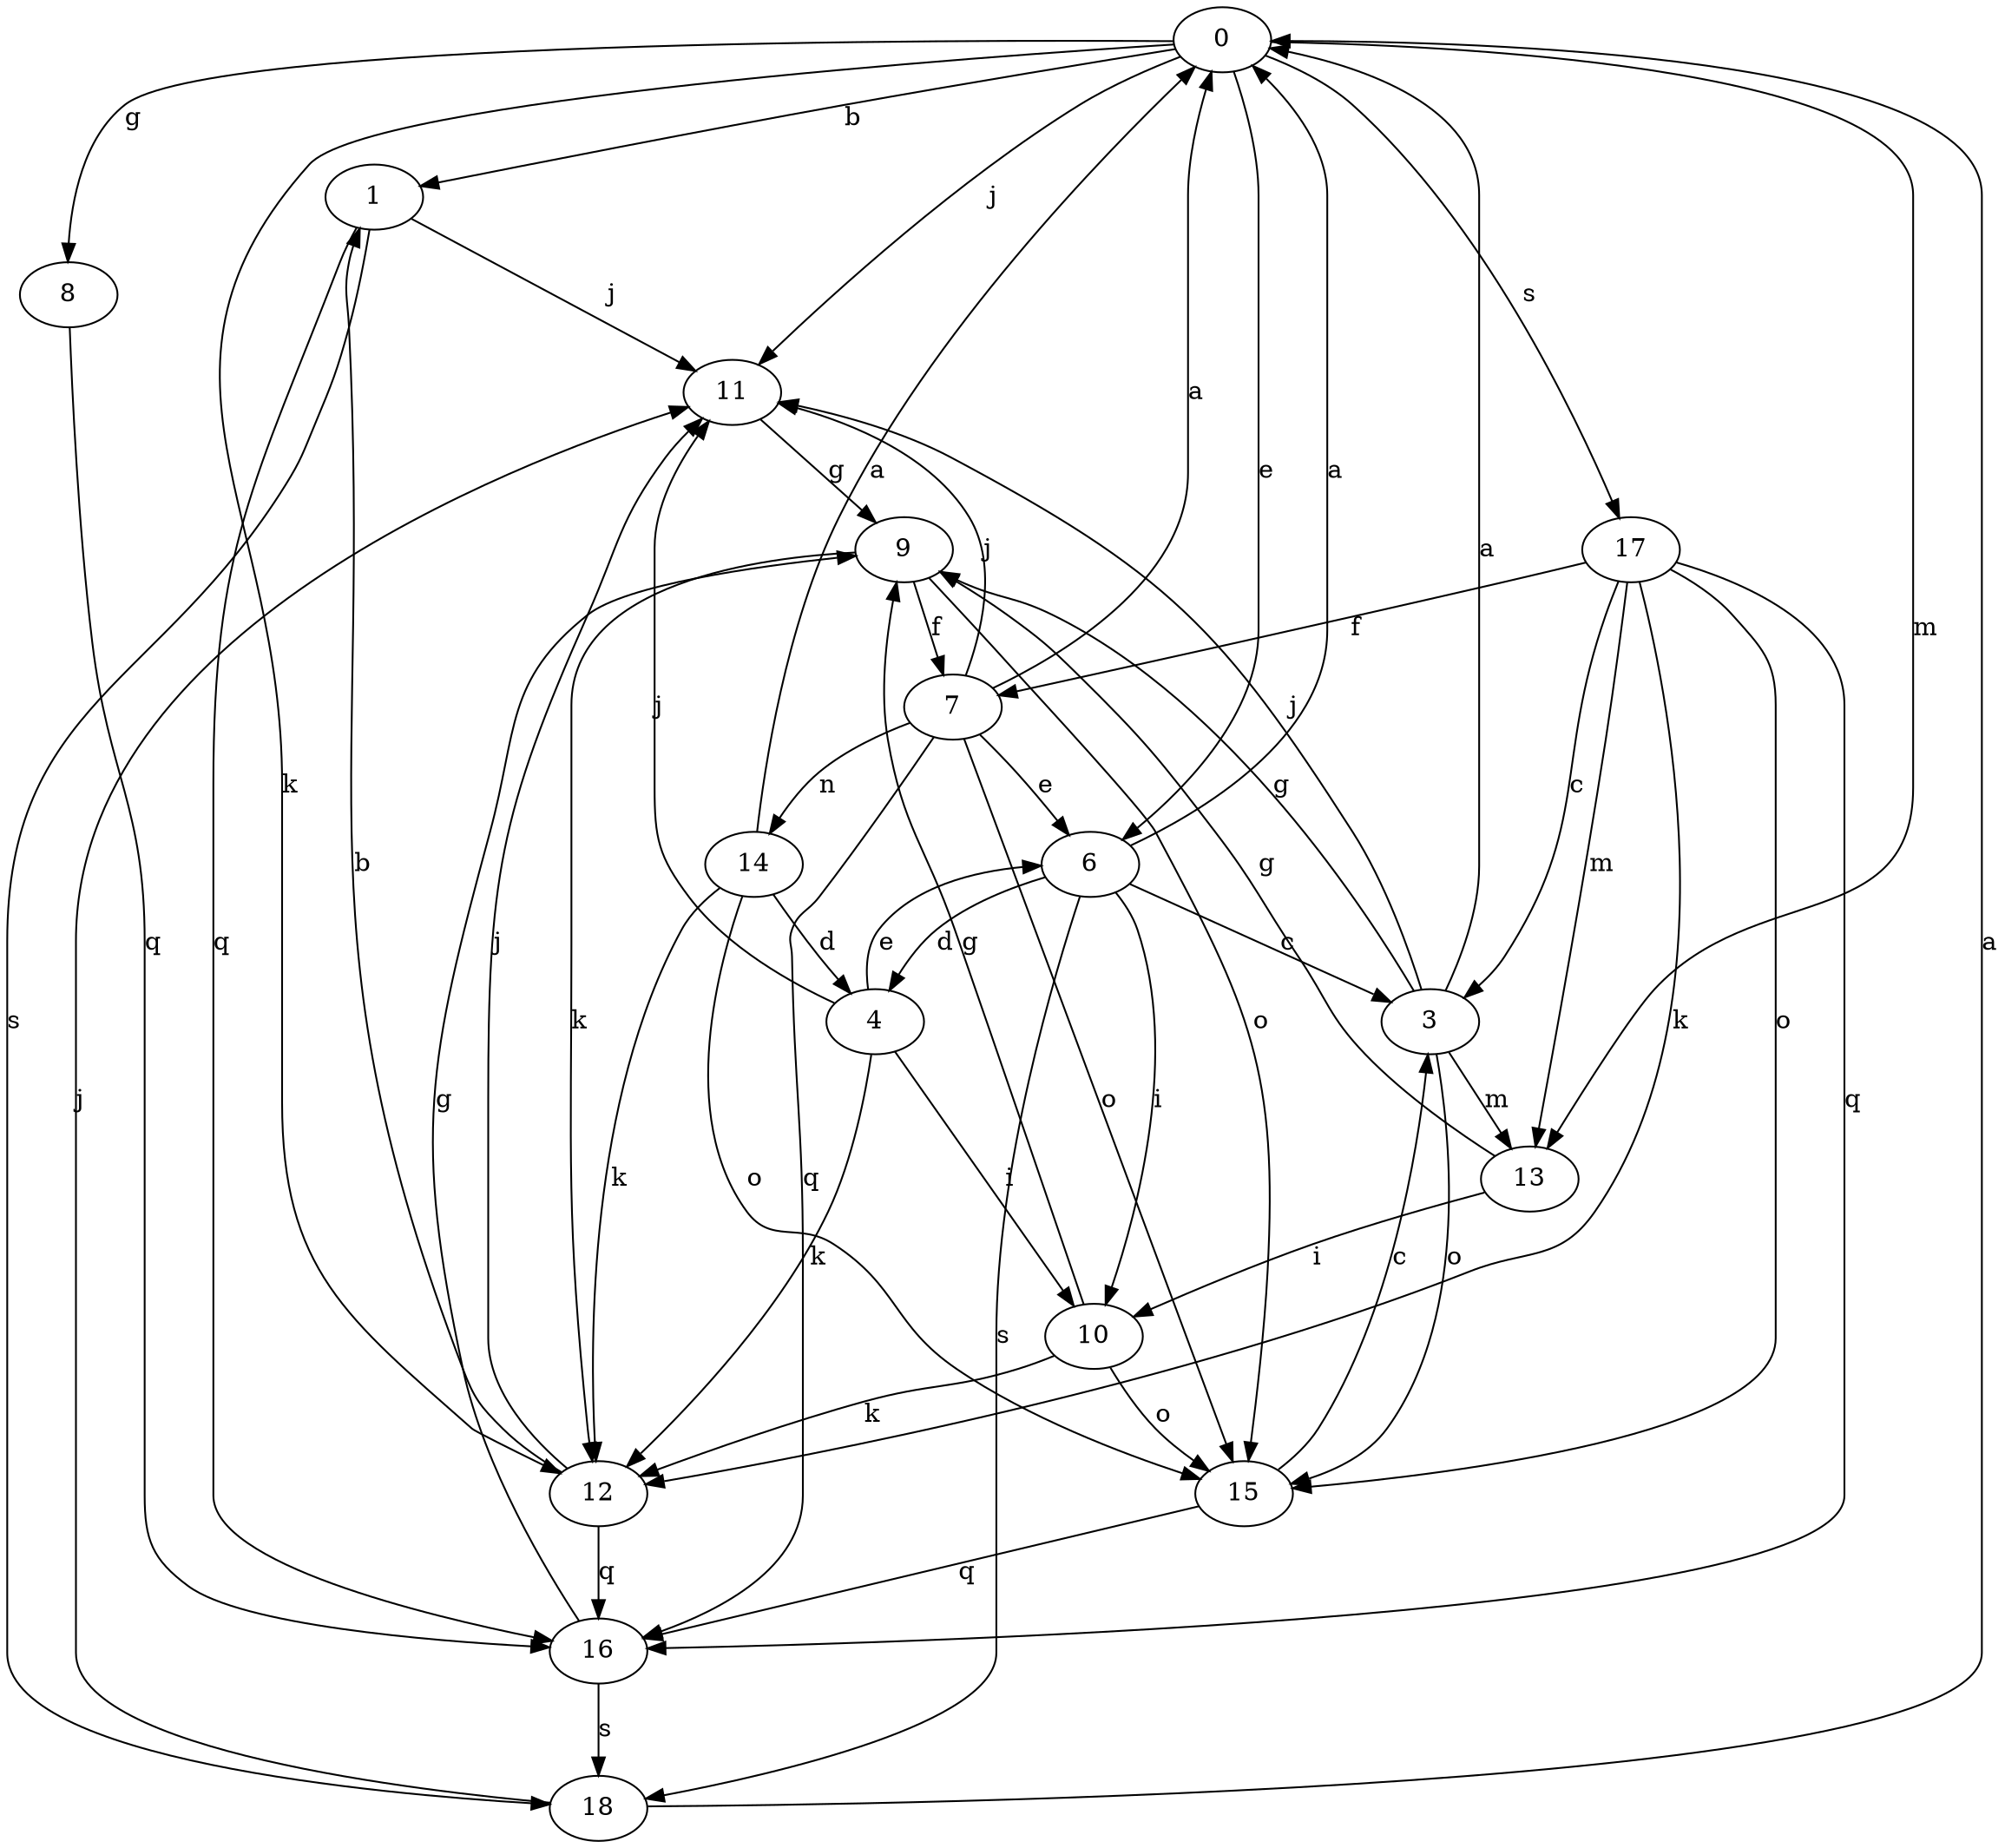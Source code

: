 strict digraph  {
0;
1;
3;
4;
6;
7;
8;
9;
10;
11;
12;
13;
14;
15;
16;
17;
18;
0 -> 1  [label=b];
0 -> 6  [label=e];
0 -> 8  [label=g];
0 -> 11  [label=j];
0 -> 12  [label=k];
0 -> 13  [label=m];
0 -> 17  [label=s];
1 -> 11  [label=j];
1 -> 16  [label=q];
1 -> 18  [label=s];
3 -> 0  [label=a];
3 -> 9  [label=g];
3 -> 11  [label=j];
3 -> 13  [label=m];
3 -> 15  [label=o];
4 -> 6  [label=e];
4 -> 10  [label=i];
4 -> 11  [label=j];
4 -> 12  [label=k];
6 -> 0  [label=a];
6 -> 3  [label=c];
6 -> 4  [label=d];
6 -> 10  [label=i];
6 -> 18  [label=s];
7 -> 0  [label=a];
7 -> 6  [label=e];
7 -> 11  [label=j];
7 -> 14  [label=n];
7 -> 15  [label=o];
7 -> 16  [label=q];
8 -> 16  [label=q];
9 -> 7  [label=f];
9 -> 12  [label=k];
9 -> 15  [label=o];
10 -> 9  [label=g];
10 -> 12  [label=k];
10 -> 15  [label=o];
11 -> 9  [label=g];
12 -> 1  [label=b];
12 -> 11  [label=j];
12 -> 16  [label=q];
13 -> 9  [label=g];
13 -> 10  [label=i];
14 -> 0  [label=a];
14 -> 4  [label=d];
14 -> 12  [label=k];
14 -> 15  [label=o];
15 -> 3  [label=c];
15 -> 16  [label=q];
16 -> 9  [label=g];
16 -> 18  [label=s];
17 -> 3  [label=c];
17 -> 7  [label=f];
17 -> 12  [label=k];
17 -> 13  [label=m];
17 -> 15  [label=o];
17 -> 16  [label=q];
18 -> 0  [label=a];
18 -> 11  [label=j];
}
